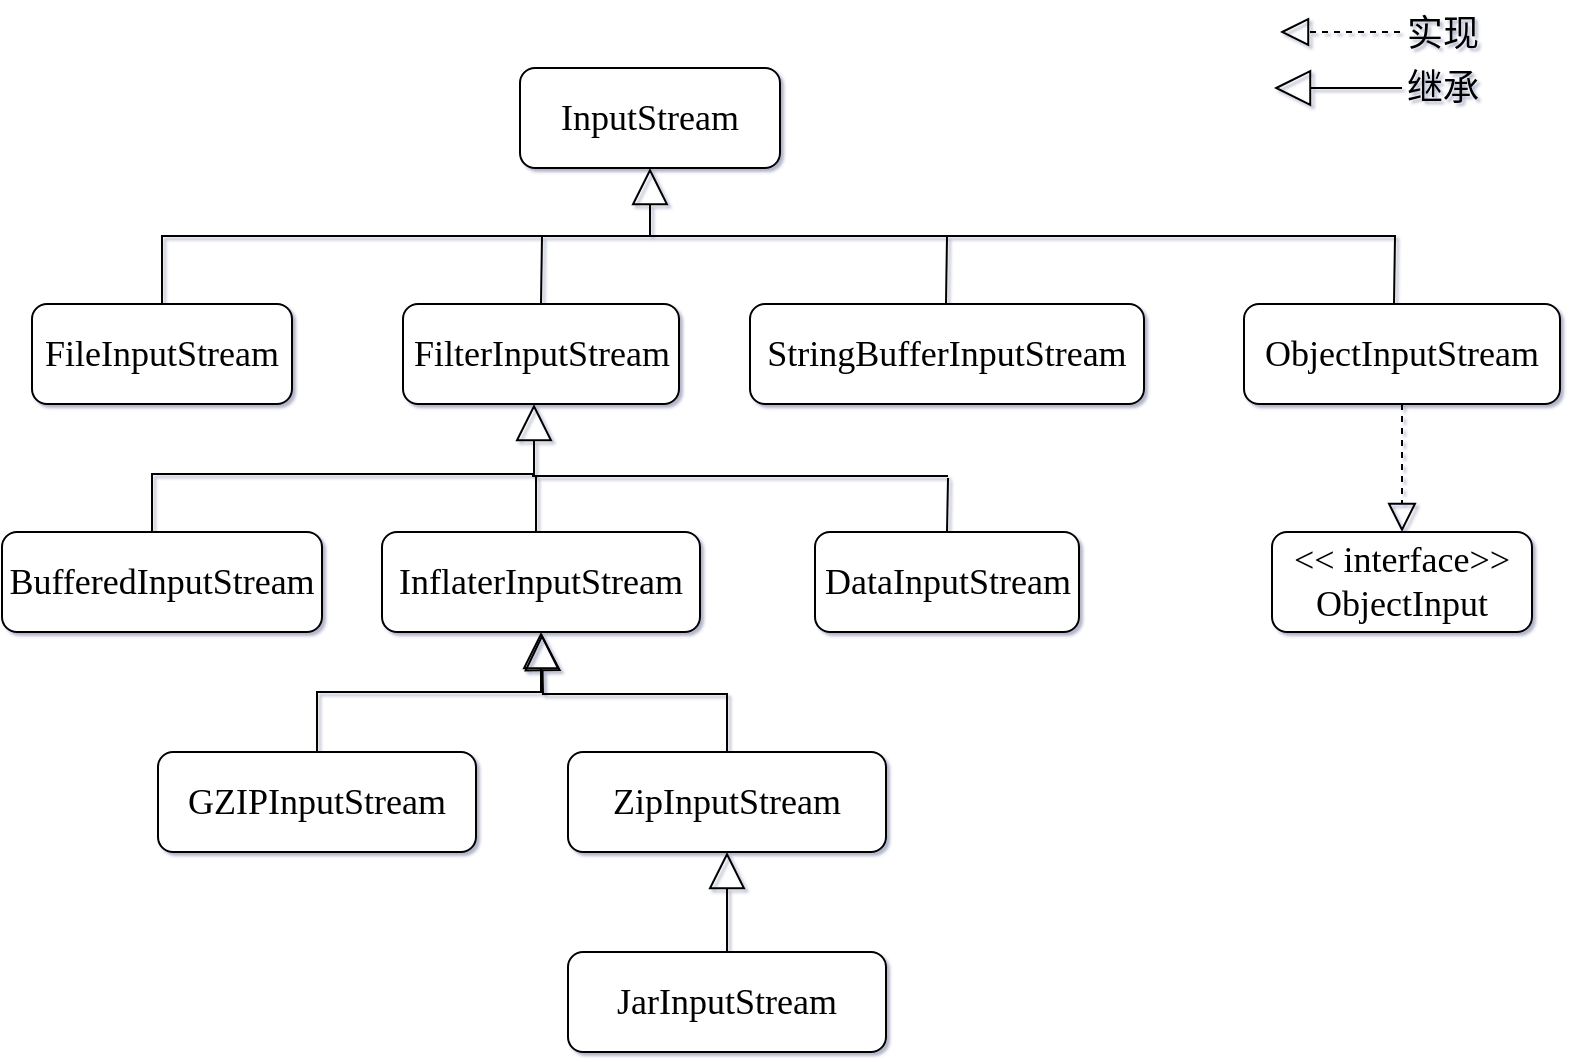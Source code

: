 <mxfile version="20.2.0" type="github">
  <diagram id="6qBIIyij7JlT-GvtMwbE" name="第 1 页">
    <mxGraphModel dx="1686" dy="1504" grid="0" gridSize="10" guides="1" tooltips="1" connect="1" arrows="1" fold="1" page="0" pageScale="1" pageWidth="827" pageHeight="1169" background="none" math="0" shadow="1">
      <root>
        <mxCell id="0" />
        <mxCell id="1" parent="0" />
        <mxCell id="QZ4hOlHz6Jx9WFnXbbxD-1" value="&lt;font face=&quot;Times New Roman&quot; style=&quot;font-size: 18px;&quot;&gt;InputStream&lt;/font&gt;" style="rounded=1;whiteSpace=wrap;html=1;" vertex="1" parent="1">
          <mxGeometry x="214" y="18" width="130" height="50" as="geometry" />
        </mxCell>
        <mxCell id="QZ4hOlHz6Jx9WFnXbbxD-2" value="&lt;font face=&quot;Times New Roman&quot; style=&quot;font-size: 18px;&quot;&gt;&amp;lt;&amp;lt; interface&amp;gt;&amp;gt;&lt;br&gt;ObjectInput&lt;/font&gt;" style="rounded=1;whiteSpace=wrap;html=1;" vertex="1" parent="1">
          <mxGeometry x="590" y="250" width="130" height="50" as="geometry" />
        </mxCell>
        <mxCell id="QZ4hOlHz6Jx9WFnXbbxD-3" value="&lt;font face=&quot;Times New Roman&quot; style=&quot;font-size: 18px;&quot;&gt;DataInputStream&lt;/font&gt;" style="rounded=1;whiteSpace=wrap;html=1;" vertex="1" parent="1">
          <mxGeometry x="361.5" y="250" width="132" height="50" as="geometry" />
        </mxCell>
        <mxCell id="QZ4hOlHz6Jx9WFnXbbxD-4" value="&lt;font face=&quot;Times New Roman&quot; style=&quot;font-size: 18px;&quot;&gt;InflaterInputStream&lt;/font&gt;" style="rounded=1;whiteSpace=wrap;html=1;" vertex="1" parent="1">
          <mxGeometry x="145" y="250" width="159" height="50" as="geometry" />
        </mxCell>
        <mxCell id="QZ4hOlHz6Jx9WFnXbbxD-5" value="&lt;font face=&quot;Times New Roman&quot; style=&quot;font-size: 18px;&quot;&gt;BufferedInputStream&lt;/font&gt;" style="rounded=1;whiteSpace=wrap;html=1;" vertex="1" parent="1">
          <mxGeometry x="-45" y="250" width="160" height="50" as="geometry" />
        </mxCell>
        <mxCell id="QZ4hOlHz6Jx9WFnXbbxD-6" value="&lt;font face=&quot;Times New Roman&quot; style=&quot;font-size: 18px;&quot;&gt;ObjectInputStream&lt;/font&gt;" style="rounded=1;whiteSpace=wrap;html=1;" vertex="1" parent="1">
          <mxGeometry x="576" y="136" width="158" height="50" as="geometry" />
        </mxCell>
        <mxCell id="QZ4hOlHz6Jx9WFnXbbxD-7" value="&lt;font face=&quot;Times New Roman&quot; style=&quot;font-size: 18px;&quot;&gt;StringBufferInputStream&lt;/font&gt;" style="rounded=1;whiteSpace=wrap;html=1;" vertex="1" parent="1">
          <mxGeometry x="329" y="136" width="197" height="50" as="geometry" />
        </mxCell>
        <mxCell id="QZ4hOlHz6Jx9WFnXbbxD-8" value="&lt;font face=&quot;Times New Roman&quot; style=&quot;font-size: 18px;&quot;&gt;FilterInputStream&lt;/font&gt;" style="rounded=1;whiteSpace=wrap;html=1;" vertex="1" parent="1">
          <mxGeometry x="155.5" y="136" width="138" height="50" as="geometry" />
        </mxCell>
        <mxCell id="QZ4hOlHz6Jx9WFnXbbxD-9" value="&lt;font face=&quot;Times New Roman&quot; style=&quot;font-size: 18px;&quot;&gt;FileInputStream&lt;/font&gt;" style="rounded=1;whiteSpace=wrap;html=1;" vertex="1" parent="1">
          <mxGeometry x="-30" y="136" width="130" height="50" as="geometry" />
        </mxCell>
        <mxCell id="QZ4hOlHz6Jx9WFnXbbxD-11" value="" style="endArrow=block;dashed=1;endFill=0;endSize=12;html=1;rounded=0;fontFamily=Times New Roman;fontSize=18;exitX=0.5;exitY=1;exitDx=0;exitDy=0;entryX=0.5;entryY=0;entryDx=0;entryDy=0;" edge="1" parent="1" source="QZ4hOlHz6Jx9WFnXbbxD-6" target="QZ4hOlHz6Jx9WFnXbbxD-2">
          <mxGeometry width="160" relative="1" as="geometry">
            <mxPoint x="384" y="467" as="sourcePoint" />
            <mxPoint x="544" y="467" as="targetPoint" />
          </mxGeometry>
        </mxCell>
        <mxCell id="QZ4hOlHz6Jx9WFnXbbxD-23" value="" style="endArrow=block;dashed=1;endFill=0;endSize=12;html=1;rounded=0;fontFamily=Times New Roman;fontSize=18;" edge="1" parent="1">
          <mxGeometry width="160" relative="1" as="geometry">
            <mxPoint x="654" as="sourcePoint" />
            <mxPoint x="594" as="targetPoint" />
          </mxGeometry>
        </mxCell>
        <mxCell id="QZ4hOlHz6Jx9WFnXbbxD-24" value="实现" style="text;html=1;align=center;verticalAlign=middle;resizable=0;points=[];autosize=1;strokeColor=none;fillColor=none;fontSize=18;fontFamily=Times New Roman;" vertex="1" parent="1">
          <mxGeometry x="648" y="-16" width="54" height="34" as="geometry" />
        </mxCell>
        <mxCell id="QZ4hOlHz6Jx9WFnXbbxD-25" value="" style="endArrow=block;endSize=16;endFill=0;html=1;rounded=0;fontFamily=Times New Roman;fontSize=18;exitX=0.5;exitY=0;exitDx=0;exitDy=0;edgeStyle=orthogonalEdgeStyle;" edge="1" parent="1" source="QZ4hOlHz6Jx9WFnXbbxD-9" target="QZ4hOlHz6Jx9WFnXbbxD-1">
          <mxGeometry width="160" relative="1" as="geometry">
            <mxPoint x="34" y="91" as="sourcePoint" />
            <mxPoint x="501" y="91" as="targetPoint" />
          </mxGeometry>
        </mxCell>
        <mxCell id="QZ4hOlHz6Jx9WFnXbbxD-28" value="" style="endArrow=none;html=1;rounded=0;fontFamily=Times New Roman;fontSize=18;exitX=0.5;exitY=0;exitDx=0;exitDy=0;" edge="1" parent="1" source="QZ4hOlHz6Jx9WFnXbbxD-8">
          <mxGeometry width="50" height="50" relative="1" as="geometry">
            <mxPoint x="127" y="81" as="sourcePoint" />
            <mxPoint x="225" y="102" as="targetPoint" />
          </mxGeometry>
        </mxCell>
        <mxCell id="QZ4hOlHz6Jx9WFnXbbxD-29" value="" style="endArrow=none;html=1;rounded=0;fontFamily=Times New Roman;fontSize=18;" edge="1" parent="1">
          <mxGeometry width="50" height="50" relative="1" as="geometry">
            <mxPoint x="279" y="102" as="sourcePoint" />
            <mxPoint x="652" y="102" as="targetPoint" />
          </mxGeometry>
        </mxCell>
        <mxCell id="QZ4hOlHz6Jx9WFnXbbxD-30" value="" style="endArrow=none;html=1;rounded=0;fontFamily=Times New Roman;fontSize=18;exitX=0.5;exitY=0;exitDx=0;exitDy=0;" edge="1" parent="1">
          <mxGeometry width="50" height="50" relative="1" as="geometry">
            <mxPoint x="427" y="136" as="sourcePoint" />
            <mxPoint x="427.5" y="102" as="targetPoint" />
          </mxGeometry>
        </mxCell>
        <mxCell id="QZ4hOlHz6Jx9WFnXbbxD-31" value="" style="endArrow=none;html=1;rounded=0;fontFamily=Times New Roman;fontSize=18;exitX=0.5;exitY=0;exitDx=0;exitDy=0;" edge="1" parent="1">
          <mxGeometry width="50" height="50" relative="1" as="geometry">
            <mxPoint x="651" y="136" as="sourcePoint" />
            <mxPoint x="651.5" y="102" as="targetPoint" />
          </mxGeometry>
        </mxCell>
        <mxCell id="QZ4hOlHz6Jx9WFnXbbxD-32" value="" style="endArrow=block;endSize=16;endFill=0;html=1;rounded=0;fontFamily=Times New Roman;fontSize=18;" edge="1" parent="1">
          <mxGeometry width="160" relative="1" as="geometry">
            <mxPoint x="655" y="28" as="sourcePoint" />
            <mxPoint x="591" y="28" as="targetPoint" />
          </mxGeometry>
        </mxCell>
        <mxCell id="QZ4hOlHz6Jx9WFnXbbxD-33" value="继承" style="text;html=1;align=center;verticalAlign=middle;resizable=0;points=[];autosize=1;strokeColor=none;fillColor=none;fontSize=18;fontFamily=Times New Roman;" vertex="1" parent="1">
          <mxGeometry x="648" y="11" width="54" height="34" as="geometry" />
        </mxCell>
        <mxCell id="QZ4hOlHz6Jx9WFnXbbxD-34" value="" style="endArrow=block;endSize=16;endFill=0;html=1;rounded=0;fontFamily=Times New Roman;fontSize=18;exitX=0.5;exitY=0;exitDx=0;exitDy=0;edgeStyle=orthogonalEdgeStyle;" edge="1" parent="1" source="QZ4hOlHz6Jx9WFnXbbxD-5">
          <mxGeometry width="160" relative="1" as="geometry">
            <mxPoint x="-23" y="254" as="sourcePoint" />
            <mxPoint x="221" y="186" as="targetPoint" />
            <Array as="points">
              <mxPoint x="30" y="250" />
              <mxPoint x="30" y="221" />
              <mxPoint x="221" y="221" />
            </Array>
          </mxGeometry>
        </mxCell>
        <mxCell id="QZ4hOlHz6Jx9WFnXbbxD-40" value="" style="endArrow=none;html=1;rounded=0;fontFamily=Times New Roman;fontSize=18;" edge="1" parent="1">
          <mxGeometry width="50" height="50" relative="1" as="geometry">
            <mxPoint x="220" y="222" as="sourcePoint" />
            <mxPoint x="428" y="222" as="targetPoint" />
          </mxGeometry>
        </mxCell>
        <mxCell id="QZ4hOlHz6Jx9WFnXbbxD-41" value="" style="endArrow=none;html=1;rounded=0;fontFamily=Times New Roman;fontSize=18;" edge="1" parent="1">
          <mxGeometry width="50" height="50" relative="1" as="geometry">
            <mxPoint x="222" y="222" as="sourcePoint" />
            <mxPoint x="222" y="250" as="targetPoint" />
          </mxGeometry>
        </mxCell>
        <mxCell id="QZ4hOlHz6Jx9WFnXbbxD-42" value="" style="endArrow=none;html=1;rounded=0;fontFamily=Times New Roman;fontSize=18;exitX=0.5;exitY=0;exitDx=0;exitDy=0;" edge="1" parent="1" source="QZ4hOlHz6Jx9WFnXbbxD-3">
          <mxGeometry width="50" height="50" relative="1" as="geometry">
            <mxPoint x="405" y="253" as="sourcePoint" />
            <mxPoint x="428" y="223" as="targetPoint" />
          </mxGeometry>
        </mxCell>
        <mxCell id="QZ4hOlHz6Jx9WFnXbbxD-43" value="&lt;font face=&quot;Times New Roman&quot; style=&quot;font-size: 18px;&quot;&gt;GZIPInputStream&lt;/font&gt;" style="rounded=1;whiteSpace=wrap;html=1;" vertex="1" parent="1">
          <mxGeometry x="33" y="360" width="159" height="50" as="geometry" />
        </mxCell>
        <mxCell id="QZ4hOlHz6Jx9WFnXbbxD-44" value="&lt;font face=&quot;Times New Roman&quot; style=&quot;font-size: 18px;&quot;&gt;ZipInputStream&lt;/font&gt;" style="rounded=1;whiteSpace=wrap;html=1;" vertex="1" parent="1">
          <mxGeometry x="238" y="360" width="159" height="50" as="geometry" />
        </mxCell>
        <mxCell id="QZ4hOlHz6Jx9WFnXbbxD-45" value="&lt;font face=&quot;Times New Roman&quot; style=&quot;font-size: 18px;&quot;&gt;JarInputStream&lt;/font&gt;" style="rounded=1;whiteSpace=wrap;html=1;" vertex="1" parent="1">
          <mxGeometry x="238" y="460" width="159" height="50" as="geometry" />
        </mxCell>
        <mxCell id="QZ4hOlHz6Jx9WFnXbbxD-46" value="" style="endArrow=block;endSize=16;endFill=0;html=1;rounded=0;fontFamily=Times New Roman;fontSize=18;entryX=0.5;entryY=1;entryDx=0;entryDy=0;exitX=0.5;exitY=0;exitDx=0;exitDy=0;edgeStyle=orthogonalEdgeStyle;" edge="1" parent="1" source="QZ4hOlHz6Jx9WFnXbbxD-43" target="QZ4hOlHz6Jx9WFnXbbxD-4">
          <mxGeometry width="160" relative="1" as="geometry">
            <mxPoint x="133" y="535" as="sourcePoint" />
            <mxPoint x="293" y="535" as="targetPoint" />
          </mxGeometry>
        </mxCell>
        <mxCell id="QZ4hOlHz6Jx9WFnXbbxD-47" value="" style="endArrow=block;endSize=16;endFill=0;html=1;rounded=0;fontFamily=Times New Roman;fontSize=18;exitX=0.5;exitY=0;exitDx=0;exitDy=0;edgeStyle=orthogonalEdgeStyle;" edge="1" parent="1" source="QZ4hOlHz6Jx9WFnXbbxD-44">
          <mxGeometry width="160" relative="1" as="geometry">
            <mxPoint x="285" y="343" as="sourcePoint" />
            <mxPoint x="225" y="301" as="targetPoint" />
          </mxGeometry>
        </mxCell>
        <mxCell id="QZ4hOlHz6Jx9WFnXbbxD-48" value="" style="endArrow=block;endSize=16;endFill=0;html=1;rounded=0;fontFamily=Times New Roman;fontSize=18;entryX=0.5;entryY=1;entryDx=0;entryDy=0;edgeStyle=orthogonalEdgeStyle;exitX=0.5;exitY=0;exitDx=0;exitDy=0;" edge="1" parent="1" source="QZ4hOlHz6Jx9WFnXbbxD-45" target="QZ4hOlHz6Jx9WFnXbbxD-44">
          <mxGeometry width="160" relative="1" as="geometry">
            <mxPoint x="379" y="446" as="sourcePoint" />
            <mxPoint x="280.5" y="437" as="targetPoint" />
          </mxGeometry>
        </mxCell>
      </root>
    </mxGraphModel>
  </diagram>
</mxfile>
